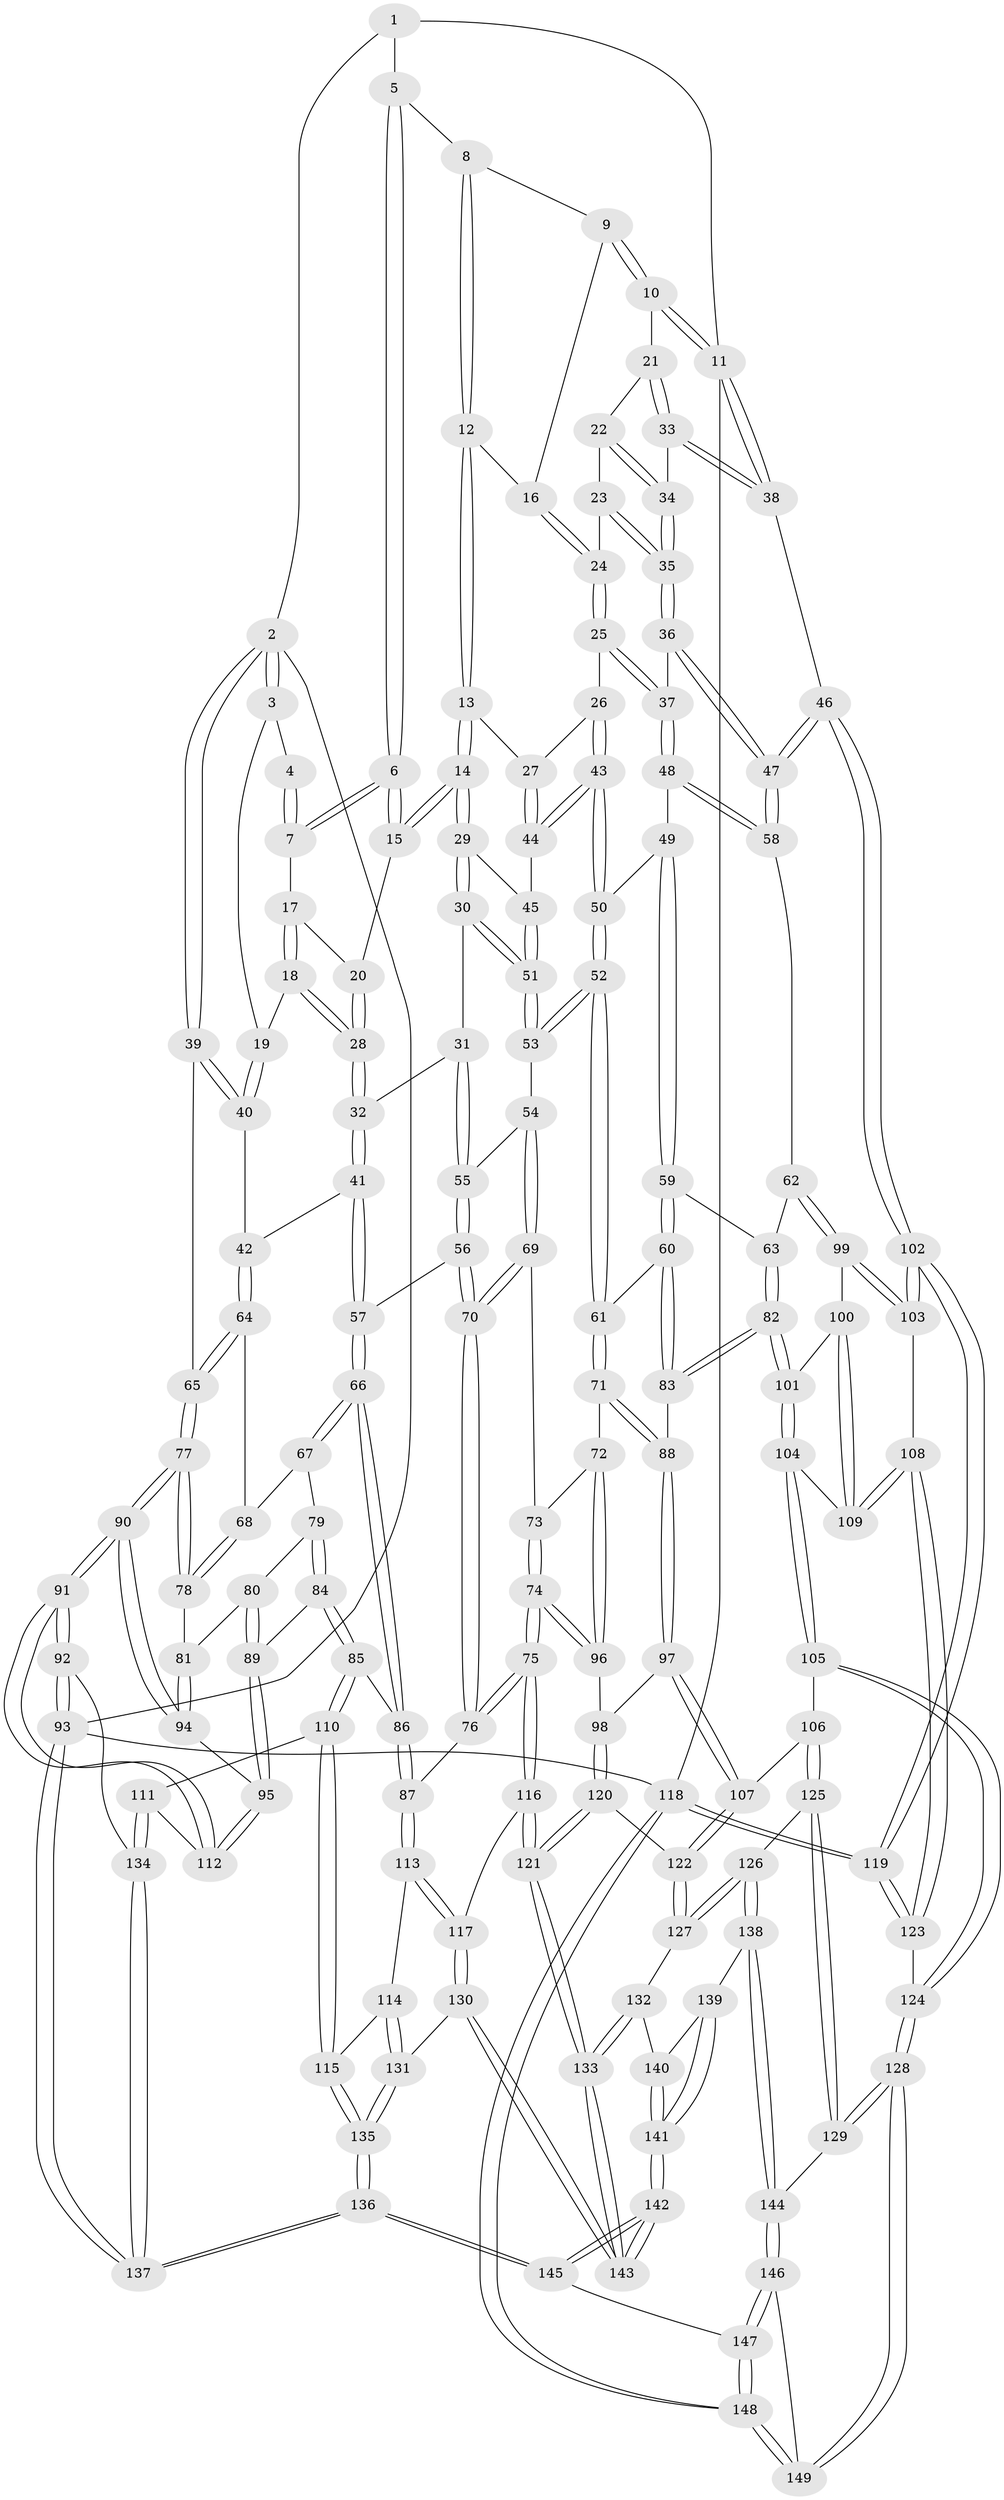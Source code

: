 // Generated by graph-tools (version 1.1) at 2025/11/02/27/25 16:11:55]
// undirected, 149 vertices, 369 edges
graph export_dot {
graph [start="1"]
  node [color=gray90,style=filled];
  1 [pos="+0.30244887642229534+0"];
  2 [pos="+0+0"];
  3 [pos="+0.11671164126302293+0.06605534792281"];
  4 [pos="+0.2781114651565934+0"];
  5 [pos="+0.32629082185159625+0"];
  6 [pos="+0.3912443020677657+0.07691401191407733"];
  7 [pos="+0.2255603242682467+0.11586210649416785"];
  8 [pos="+0.5663665783704276+0"];
  9 [pos="+0.935614896931109+0"];
  10 [pos="+1+0"];
  11 [pos="+1+0"];
  12 [pos="+0.5981561816243188+0.11540514316521241"];
  13 [pos="+0.5659466893807565+0.17035785727737277"];
  14 [pos="+0.554848467777992+0.17539818285902425"];
  15 [pos="+0.3958996948096055+0.09331846594442525"];
  16 [pos="+0.7683866125348502+0.06965500047055286"];
  17 [pos="+0.22301774924910794+0.12375343836655564"];
  18 [pos="+0.19405537199903508+0.16029064163382914"];
  19 [pos="+0.10731029773766995+0.1739536705877947"];
  20 [pos="+0.3644497077464297+0.1381087689943349"];
  21 [pos="+0.8932327345334682+0.1738156905398568"];
  22 [pos="+0.8931353756760793+0.17385266412762135"];
  23 [pos="+0.8183997976930197+0.17991141196663804"];
  24 [pos="+0.7973651314398925+0.17527460594516506"];
  25 [pos="+0.7468047384680842+0.23695730287969016"];
  26 [pos="+0.6744153861041757+0.2275105059141668"];
  27 [pos="+0.657230507683995+0.22162000384492742"];
  28 [pos="+0.31896470577940295+0.23757347439019905"];
  29 [pos="+0.543211778820693+0.2053388638771866"];
  30 [pos="+0.3638309409270512+0.3140433015555826"];
  31 [pos="+0.32688859859944946+0.3146940899474997"];
  32 [pos="+0.3251097858781856+0.31413263878335973"];
  33 [pos="+0.9891823877255034+0.23810252940223448"];
  34 [pos="+0.899790619164567+0.28044134391701087"];
  35 [pos="+0.8825568708582475+0.30063791268044554"];
  36 [pos="+0.881553998958454+0.30404783642093314"];
  37 [pos="+0.782831934182241+0.3689864744410676"];
  38 [pos="+1+0.276681993071021"];
  39 [pos="+0+0.2112181887497571"];
  40 [pos="+0.08020666358909452+0.2032653424612635"];
  41 [pos="+0.21776727290049874+0.3802403090395538"];
  42 [pos="+0.18756028025741672+0.37811301891477894"];
  43 [pos="+0.6653484771720207+0.3604332389487063"];
  44 [pos="+0.6317749538365955+0.33409697690075196"];
  45 [pos="+0.5521923571721747+0.3108459574163775"];
  46 [pos="+1+0.46521616933871535"];
  47 [pos="+1+0.46605168094377253"];
  48 [pos="+0.7824095721658287+0.37052056428221863"];
  49 [pos="+0.7720332314375301+0.3805161107608733"];
  50 [pos="+0.6942559347281013+0.39888888702011394"];
  51 [pos="+0.5170305915635389+0.3929433635202307"];
  52 [pos="+0.6413980271133289+0.45067453256859785"];
  53 [pos="+0.5258547085087318+0.4272713989364933"];
  54 [pos="+0.5171499598690243+0.43938376979661503"];
  55 [pos="+0.40124706976674895+0.45845157637438055"];
  56 [pos="+0.3837212181263423+0.4922972844498094"];
  57 [pos="+0.28056244021019455+0.5075099469856151"];
  58 [pos="+1+0.4893204961189662"];
  59 [pos="+0.7822004488771341+0.4494314829991545"];
  60 [pos="+0.7499367477366571+0.5482476311075976"];
  61 [pos="+0.6415217711192641+0.4513216635917807"];
  62 [pos="+0.9570128309092689+0.5233547057397404"];
  63 [pos="+0.8633084457700384+0.5310188702986445"];
  64 [pos="+0.1424281884421135+0.4133257421947785"];
  65 [pos="+0+0.3728911854708209"];
  66 [pos="+0.27397194150909215+0.5696735848413644"];
  67 [pos="+0.1353259371031722+0.5344739256756366"];
  68 [pos="+0.11441489401852137+0.491120271812546"];
  69 [pos="+0.5093298226735695+0.4913391571477598"];
  70 [pos="+0.42660261628792595+0.5638304222100441"];
  71 [pos="+0.6245422910016808+0.5722413441602167"];
  72 [pos="+0.6242499999046454+0.5723732481123037"];
  73 [pos="+0.5300304570770875+0.5301724034567266"];
  74 [pos="+0.5011863728337903+0.6647361715515242"];
  75 [pos="+0.4872471246508524+0.6671893354442026"];
  76 [pos="+0.4194944213015888+0.6208698005023106"];
  77 [pos="+0+0.5365967709263331"];
  78 [pos="+0.03287023727461478+0.5372600933249404"];
  79 [pos="+0.13553690396079718+0.5385725437098642"];
  80 [pos="+0.11625718591295356+0.5925561490580582"];
  81 [pos="+0.06875620016290057+0.6046353526324246"];
  82 [pos="+0.7623092920559125+0.5960201152516518"];
  83 [pos="+0.7580774765509103+0.5936743847219779"];
  84 [pos="+0.20423471728848314+0.6421982594876248"];
  85 [pos="+0.21902720292619335+0.6469019957208219"];
  86 [pos="+0.281763145241061+0.6222786560384899"];
  87 [pos="+0.3087776032931678+0.6394251788389977"];
  88 [pos="+0.6926570512412233+0.6054502747360109"];
  89 [pos="+0.14565325079644895+0.6412764582297057"];
  90 [pos="+0+0.6621901302992756"];
  91 [pos="+0+0.7150956980525637"];
  92 [pos="+0+0.8669245880092511"];
  93 [pos="+0+1"];
  94 [pos="+0.061947222362536226+0.6442993225361153"];
  95 [pos="+0.09077356531510647+0.6741706204408836"];
  96 [pos="+0.5380733589448848+0.6684531340868552"];
  97 [pos="+0.6618805488777615+0.6911310249740431"];
  98 [pos="+0.5417715185186671+0.671611845270952"];
  99 [pos="+0.8963584964729104+0.6336659441960365"];
  100 [pos="+0.8593981680028+0.6389479741452585"];
  101 [pos="+0.7733055744942982+0.6152015749801341"];
  102 [pos="+1+0.6570358355173787"];
  103 [pos="+0.9163333129075908+0.6792161961034326"];
  104 [pos="+0.7724802649578666+0.715179698062287"];
  105 [pos="+0.7365076241511584+0.7603996578116327"];
  106 [pos="+0.7079517424501193+0.7624411766126367"];
  107 [pos="+0.6992456873374334+0.7610808163109769"];
  108 [pos="+0.8983167193548109+0.7516466680465289"];
  109 [pos="+0.8411542982989981+0.7209434838100829"];
  110 [pos="+0.16455145797566167+0.7840496345741704"];
  111 [pos="+0.11721444841934785+0.7809948564216438"];
  112 [pos="+0.08834165425138348+0.7500263241605237"];
  113 [pos="+0.3219577440970343+0.7651515680625919"];
  114 [pos="+0.3082064767060105+0.7756980452362969"];
  115 [pos="+0.18522343088623403+0.7996571119367578"];
  116 [pos="+0.43563325015643295+0.805331104342685"];
  117 [pos="+0.40062688249488365+0.7953235529264715"];
  118 [pos="+1+1"];
  119 [pos="+1+0.8499170166682305"];
  120 [pos="+0.59617196804826+0.7908638236176287"];
  121 [pos="+0.4683998625863729+0.8687533876620187"];
  122 [pos="+0.6298838458564425+0.7985654712239065"];
  123 [pos="+0.9341533665358623+0.8328996639049977"];
  124 [pos="+0.8440395375516525+0.8871766987370123"];
  125 [pos="+0.7049338489222433+0.8860292910685981"];
  126 [pos="+0.6720021582329673+0.8960443273991509"];
  127 [pos="+0.6356568930334534+0.8406914811635022"];
  128 [pos="+0.8348402866190593+0.9049402045084577"];
  129 [pos="+0.8108594303366301+0.9054229521867911"];
  130 [pos="+0.30397898522208555+0.8945753532016251"];
  131 [pos="+0.29840569808215495+0.893812225158565"];
  132 [pos="+0.6055428001848644+0.8749225328860356"];
  133 [pos="+0.46835164544413826+0.8802106663350615"];
  134 [pos="+0.08691322254388492+0.8257417983152571"];
  135 [pos="+0.21873177285379022+0.9380134134898616"];
  136 [pos="+0.06711673904223932+1"];
  137 [pos="+0.009911212273741655+1"];
  138 [pos="+0.663147991338293+0.91637041161306"];
  139 [pos="+0.640064939563044+0.9179264975589899"];
  140 [pos="+0.6058394181832577+0.8902570322091398"];
  141 [pos="+0.5541011090755545+0.9524426780249962"];
  142 [pos="+0.4747464933993045+1"];
  143 [pos="+0.46111436028083835+0.937409941945924"];
  144 [pos="+0.675016528159025+0.9674787218567072"];
  145 [pos="+0.47376227043387875+1"];
  146 [pos="+0.6654641023803047+1"];
  147 [pos="+0.5902389092593971+1"];
  148 [pos="+0.8970211024294251+1"];
  149 [pos="+0.8349737232085271+0.9116339402940232"];
  1 -- 2;
  1 -- 5;
  1 -- 11;
  2 -- 3;
  2 -- 3;
  2 -- 39;
  2 -- 39;
  2 -- 93;
  3 -- 4;
  3 -- 19;
  4 -- 7;
  4 -- 7;
  5 -- 6;
  5 -- 6;
  5 -- 8;
  6 -- 7;
  6 -- 7;
  6 -- 15;
  6 -- 15;
  7 -- 17;
  8 -- 9;
  8 -- 12;
  8 -- 12;
  9 -- 10;
  9 -- 10;
  9 -- 16;
  10 -- 11;
  10 -- 11;
  10 -- 21;
  11 -- 38;
  11 -- 38;
  11 -- 118;
  12 -- 13;
  12 -- 13;
  12 -- 16;
  13 -- 14;
  13 -- 14;
  13 -- 27;
  14 -- 15;
  14 -- 15;
  14 -- 29;
  14 -- 29;
  15 -- 20;
  16 -- 24;
  16 -- 24;
  17 -- 18;
  17 -- 18;
  17 -- 20;
  18 -- 19;
  18 -- 28;
  18 -- 28;
  19 -- 40;
  19 -- 40;
  20 -- 28;
  20 -- 28;
  21 -- 22;
  21 -- 33;
  21 -- 33;
  22 -- 23;
  22 -- 34;
  22 -- 34;
  23 -- 24;
  23 -- 35;
  23 -- 35;
  24 -- 25;
  24 -- 25;
  25 -- 26;
  25 -- 37;
  25 -- 37;
  26 -- 27;
  26 -- 43;
  26 -- 43;
  27 -- 44;
  27 -- 44;
  28 -- 32;
  28 -- 32;
  29 -- 30;
  29 -- 30;
  29 -- 45;
  30 -- 31;
  30 -- 51;
  30 -- 51;
  31 -- 32;
  31 -- 55;
  31 -- 55;
  32 -- 41;
  32 -- 41;
  33 -- 34;
  33 -- 38;
  33 -- 38;
  34 -- 35;
  34 -- 35;
  35 -- 36;
  35 -- 36;
  36 -- 37;
  36 -- 47;
  36 -- 47;
  37 -- 48;
  37 -- 48;
  38 -- 46;
  39 -- 40;
  39 -- 40;
  39 -- 65;
  40 -- 42;
  41 -- 42;
  41 -- 57;
  41 -- 57;
  42 -- 64;
  42 -- 64;
  43 -- 44;
  43 -- 44;
  43 -- 50;
  43 -- 50;
  44 -- 45;
  45 -- 51;
  45 -- 51;
  46 -- 47;
  46 -- 47;
  46 -- 102;
  46 -- 102;
  47 -- 58;
  47 -- 58;
  48 -- 49;
  48 -- 58;
  48 -- 58;
  49 -- 50;
  49 -- 59;
  49 -- 59;
  50 -- 52;
  50 -- 52;
  51 -- 53;
  51 -- 53;
  52 -- 53;
  52 -- 53;
  52 -- 61;
  52 -- 61;
  53 -- 54;
  54 -- 55;
  54 -- 69;
  54 -- 69;
  55 -- 56;
  55 -- 56;
  56 -- 57;
  56 -- 70;
  56 -- 70;
  57 -- 66;
  57 -- 66;
  58 -- 62;
  59 -- 60;
  59 -- 60;
  59 -- 63;
  60 -- 61;
  60 -- 83;
  60 -- 83;
  61 -- 71;
  61 -- 71;
  62 -- 63;
  62 -- 99;
  62 -- 99;
  63 -- 82;
  63 -- 82;
  64 -- 65;
  64 -- 65;
  64 -- 68;
  65 -- 77;
  65 -- 77;
  66 -- 67;
  66 -- 67;
  66 -- 86;
  66 -- 86;
  67 -- 68;
  67 -- 79;
  68 -- 78;
  68 -- 78;
  69 -- 70;
  69 -- 70;
  69 -- 73;
  70 -- 76;
  70 -- 76;
  71 -- 72;
  71 -- 88;
  71 -- 88;
  72 -- 73;
  72 -- 96;
  72 -- 96;
  73 -- 74;
  73 -- 74;
  74 -- 75;
  74 -- 75;
  74 -- 96;
  74 -- 96;
  75 -- 76;
  75 -- 76;
  75 -- 116;
  75 -- 116;
  76 -- 87;
  77 -- 78;
  77 -- 78;
  77 -- 90;
  77 -- 90;
  78 -- 81;
  79 -- 80;
  79 -- 84;
  79 -- 84;
  80 -- 81;
  80 -- 89;
  80 -- 89;
  81 -- 94;
  81 -- 94;
  82 -- 83;
  82 -- 83;
  82 -- 101;
  82 -- 101;
  83 -- 88;
  84 -- 85;
  84 -- 85;
  84 -- 89;
  85 -- 86;
  85 -- 110;
  85 -- 110;
  86 -- 87;
  86 -- 87;
  87 -- 113;
  87 -- 113;
  88 -- 97;
  88 -- 97;
  89 -- 95;
  89 -- 95;
  90 -- 91;
  90 -- 91;
  90 -- 94;
  90 -- 94;
  91 -- 92;
  91 -- 92;
  91 -- 112;
  91 -- 112;
  92 -- 93;
  92 -- 93;
  92 -- 134;
  93 -- 137;
  93 -- 137;
  93 -- 118;
  94 -- 95;
  95 -- 112;
  95 -- 112;
  96 -- 98;
  97 -- 98;
  97 -- 107;
  97 -- 107;
  98 -- 120;
  98 -- 120;
  99 -- 100;
  99 -- 103;
  99 -- 103;
  100 -- 101;
  100 -- 109;
  100 -- 109;
  101 -- 104;
  101 -- 104;
  102 -- 103;
  102 -- 103;
  102 -- 119;
  102 -- 119;
  103 -- 108;
  104 -- 105;
  104 -- 105;
  104 -- 109;
  105 -- 106;
  105 -- 124;
  105 -- 124;
  106 -- 107;
  106 -- 125;
  106 -- 125;
  107 -- 122;
  107 -- 122;
  108 -- 109;
  108 -- 109;
  108 -- 123;
  108 -- 123;
  110 -- 111;
  110 -- 115;
  110 -- 115;
  111 -- 112;
  111 -- 134;
  111 -- 134;
  113 -- 114;
  113 -- 117;
  113 -- 117;
  114 -- 115;
  114 -- 131;
  114 -- 131;
  115 -- 135;
  115 -- 135;
  116 -- 117;
  116 -- 121;
  116 -- 121;
  117 -- 130;
  117 -- 130;
  118 -- 119;
  118 -- 119;
  118 -- 148;
  118 -- 148;
  119 -- 123;
  119 -- 123;
  120 -- 121;
  120 -- 121;
  120 -- 122;
  121 -- 133;
  121 -- 133;
  122 -- 127;
  122 -- 127;
  123 -- 124;
  124 -- 128;
  124 -- 128;
  125 -- 126;
  125 -- 129;
  125 -- 129;
  126 -- 127;
  126 -- 127;
  126 -- 138;
  126 -- 138;
  127 -- 132;
  128 -- 129;
  128 -- 129;
  128 -- 149;
  128 -- 149;
  129 -- 144;
  130 -- 131;
  130 -- 143;
  130 -- 143;
  131 -- 135;
  131 -- 135;
  132 -- 133;
  132 -- 133;
  132 -- 140;
  133 -- 143;
  133 -- 143;
  134 -- 137;
  134 -- 137;
  135 -- 136;
  135 -- 136;
  136 -- 137;
  136 -- 137;
  136 -- 145;
  136 -- 145;
  138 -- 139;
  138 -- 144;
  138 -- 144;
  139 -- 140;
  139 -- 141;
  139 -- 141;
  140 -- 141;
  140 -- 141;
  141 -- 142;
  141 -- 142;
  142 -- 143;
  142 -- 143;
  142 -- 145;
  142 -- 145;
  144 -- 146;
  144 -- 146;
  145 -- 147;
  146 -- 147;
  146 -- 147;
  146 -- 149;
  147 -- 148;
  147 -- 148;
  148 -- 149;
  148 -- 149;
}
